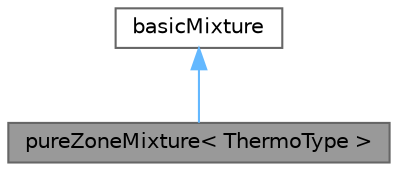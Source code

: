 digraph "pureZoneMixture&lt; ThermoType &gt;"
{
 // LATEX_PDF_SIZE
  bgcolor="transparent";
  edge [fontname=Helvetica,fontsize=10,labelfontname=Helvetica,labelfontsize=10];
  node [fontname=Helvetica,fontsize=10,shape=box,height=0.2,width=0.4];
  Node1 [id="Node000001",label="pureZoneMixture\< ThermoType \>",height=0.2,width=0.4,color="gray40", fillcolor="grey60", style="filled", fontcolor="black",tooltip="Version of pureMixture that uses different mixtures for different cellZones. Every cellZone has to pr..."];
  Node2 -> Node1 [id="edge1_Node000001_Node000002",dir="back",color="steelblue1",style="solid",tooltip=" "];
  Node2 [id="Node000002",label="basicMixture",height=0.2,width=0.4,color="gray40", fillcolor="white", style="filled",URL="$classFoam_1_1basicMixture.html",tooltip="Foam::basicMixture."];
}
